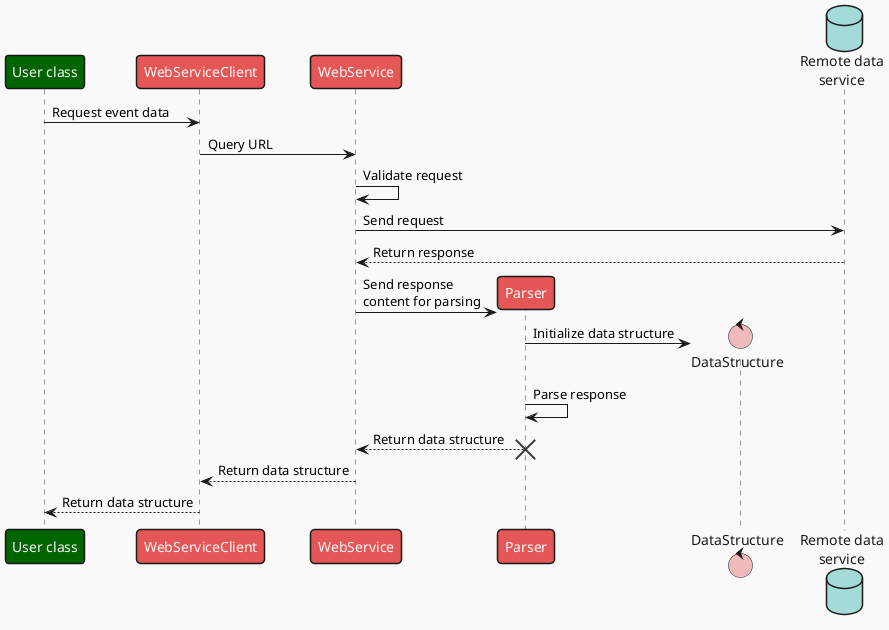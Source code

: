 @startuml
!theme mars
participant "User class" as user #darkgreen
participant "WebServiceClient" as wsc
participant "WebService" as ws
participant "Parser" as p
database "Remote data\nservice" as ds order 40

user -> wsc: Request event data
wsc -> ws: Query URL

ws->ws: Validate request
ws -> ds: Send request

ds --> ws: Return response

ws->p **: Send response\ncontent for parsing

create control DataStructure as DStr
p->DStr: Initialize data structure

p->p: Parse response
p-->ws: Return data structure
destroy p
deactivate p

ws --> wsc: Return data structure
wsc --> user: Return data structure

@enduml
